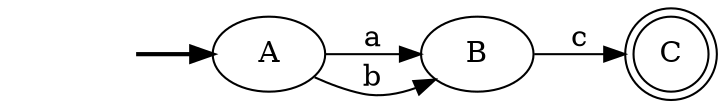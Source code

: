 digraph {
	fake [style=invisible]
	C [shape=doublecircle]
	B
	A [root=true]
	fake -> A [style=bold]
	A -> B [label=a]
	A -> B [label=b]
	B -> C [label=c]
	rankdir=LR
}
